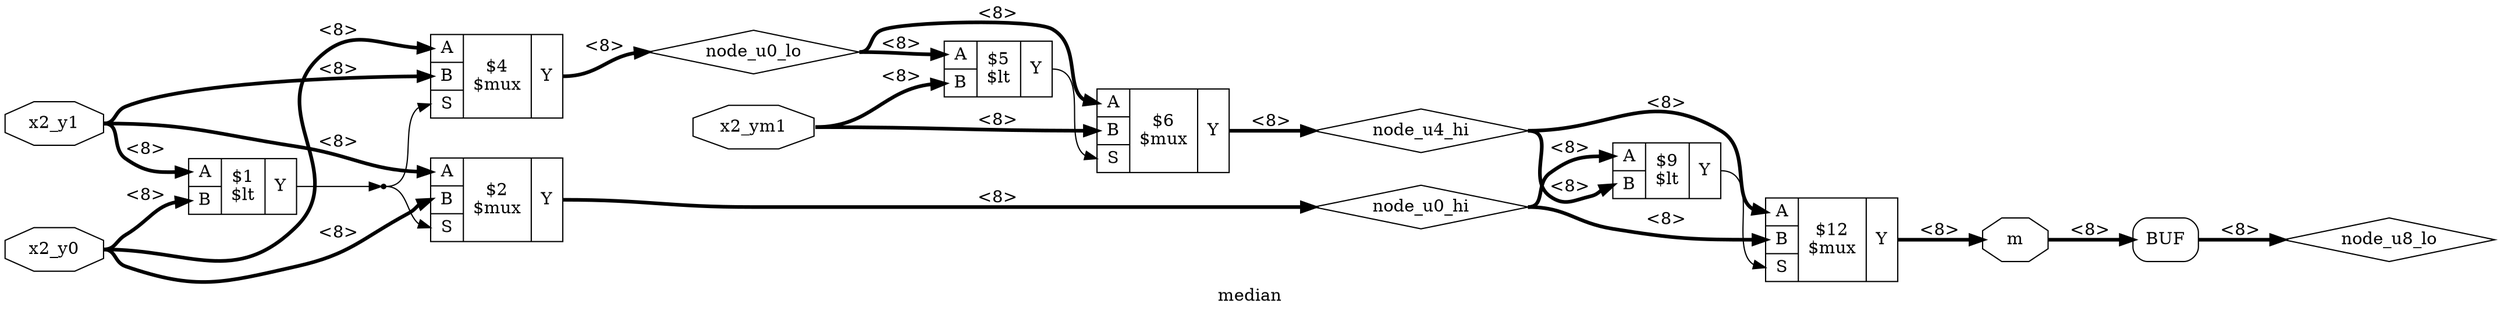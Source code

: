 digraph "median" {
label="median";
rankdir="LR";
remincross=true;
n2 [ shape=octagon, label="x2_y1", color="black", fontcolor="black" ];
n3 [ shape=octagon, label="x2_y0", color="black", fontcolor="black" ];
n4 [ shape=octagon, label="x2_ym1", color="black", fontcolor="black" ];
n5 [ shape=octagon, label="m", color="black", fontcolor="black" ];
n6 [ shape=diamond, label="node_u0_hi", color="black", fontcolor="black" ];
n7 [ shape=diamond, label="node_u0_lo", color="black", fontcolor="black" ];
n8 [ shape=diamond, label="node_u4_hi", color="black", fontcolor="black" ];
n9 [ shape=diamond, label="node_u8_lo", color="black", fontcolor="black" ];
c16 [ shape=record, label="{{<p13> A|<p14> B}|$1\n$lt|{<p15> Y}}" ];
c18 [ shape=record, label="{{<p13> A|<p14> B|<p17> S}|$2\n$mux|{<p15> Y}}" ];
c19 [ shape=record, label="{{<p13> A|<p14> B|<p17> S}|$4\n$mux|{<p15> Y}}" ];
c20 [ shape=record, label="{{<p13> A|<p14> B}|$5\n$lt|{<p15> Y}}" ];
c21 [ shape=record, label="{{<p13> A|<p14> B|<p17> S}|$6\n$mux|{<p15> Y}}" ];
c22 [ shape=record, label="{{<p13> A|<p14> B}|$9\n$lt|{<p15> Y}}" ];
c23 [ shape=record, label="{{<p13> A|<p14> B|<p17> S}|$12\n$mux|{<p15> Y}}" ];
x0 [shape=box, style=rounded, label="BUF"];
n10 [ shape=point ];
c16:p15:e -> n10:w [color="black", label=""];
n10:e -> c18:p17:w [color="black", label=""];
n10:e -> c19:p17:w [color="black", label=""];
c20:p15:e -> c21:p17:w [color="black", label=""];
c22:p15:e -> c23:p17:w [color="black", label=""];
n2:e -> c16:p13:w [color="black", style="setlinewidth(3)", label="<8>"];
n2:e -> c18:p13:w [color="black", style="setlinewidth(3)", label="<8>"];
n2:e -> c19:p14:w [color="black", style="setlinewidth(3)", label="<8>"];
n3:e -> c16:p14:w [color="black", style="setlinewidth(3)", label="<8>"];
n3:e -> c18:p14:w [color="black", style="setlinewidth(3)", label="<8>"];
n3:e -> c19:p13:w [color="black", style="setlinewidth(3)", label="<8>"];
n4:e -> c20:p14:w [color="black", style="setlinewidth(3)", label="<8>"];
n4:e -> c21:p14:w [color="black", style="setlinewidth(3)", label="<8>"];
c23:p15:e -> n5:w [color="black", style="setlinewidth(3)", label="<8>"];
n5:e -> x0:w:w [color="black", style="setlinewidth(3)", label="<8>"];
c18:p15:e -> n6:w [color="black", style="setlinewidth(3)", label="<8>"];
n6:e -> c22:p13:w [color="black", style="setlinewidth(3)", label="<8>"];
n6:e -> c23:p14:w [color="black", style="setlinewidth(3)", label="<8>"];
c19:p15:e -> n7:w [color="black", style="setlinewidth(3)", label="<8>"];
n7:e -> c20:p13:w [color="black", style="setlinewidth(3)", label="<8>"];
n7:e -> c21:p13:w [color="black", style="setlinewidth(3)", label="<8>"];
c21:p15:e -> n8:w [color="black", style="setlinewidth(3)", label="<8>"];
n8:e -> c22:p14:w [color="black", style="setlinewidth(3)", label="<8>"];
n8:e -> c23:p13:w [color="black", style="setlinewidth(3)", label="<8>"];
x0:e:e -> n9:w [color="black", style="setlinewidth(3)", label="<8>"];
}

